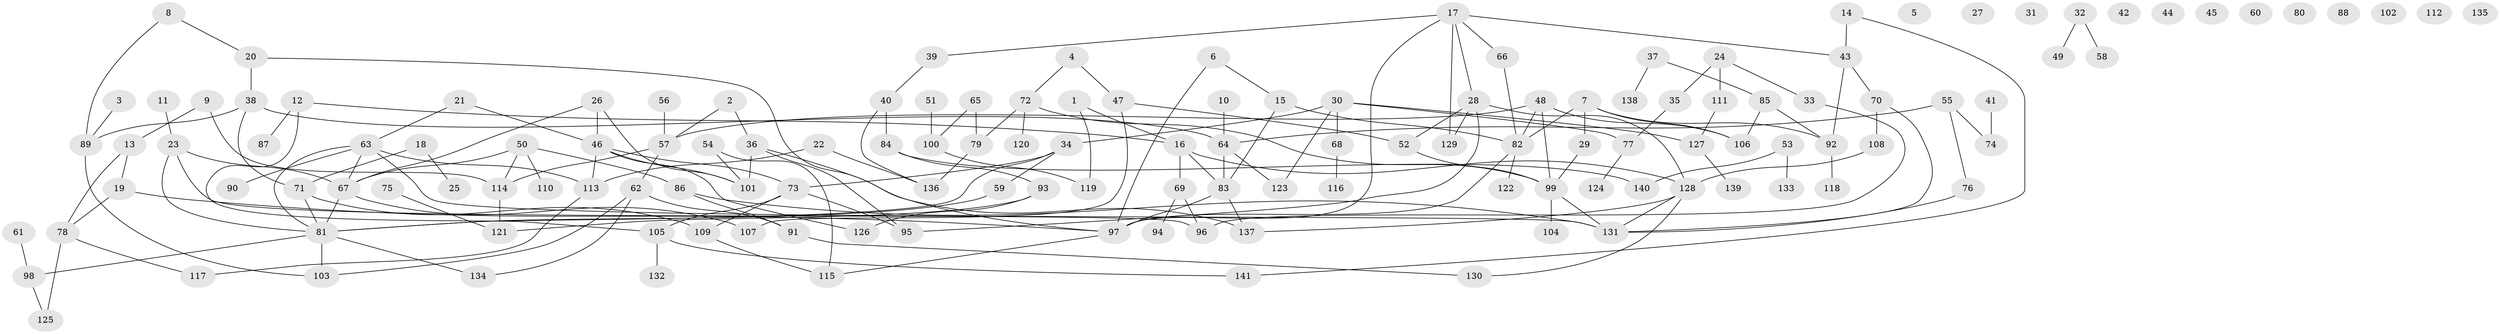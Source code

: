 // coarse degree distribution, {1: 0.2033898305084746, 4: 0.11864406779661017, 3: 0.23728813559322035, 2: 0.15254237288135594, 5: 0.1016949152542373, 7: 0.0847457627118644, 8: 0.01694915254237288, 6: 0.05084745762711865, 10: 0.01694915254237288, 9: 0.01694915254237288}
// Generated by graph-tools (version 1.1) at 2025/46/03/06/25 01:46:56]
// undirected, 141 vertices, 183 edges
graph export_dot {
graph [start="1"]
  node [color=gray90,style=filled];
  1;
  2;
  3;
  4;
  5;
  6;
  7;
  8;
  9;
  10;
  11;
  12;
  13;
  14;
  15;
  16;
  17;
  18;
  19;
  20;
  21;
  22;
  23;
  24;
  25;
  26;
  27;
  28;
  29;
  30;
  31;
  32;
  33;
  34;
  35;
  36;
  37;
  38;
  39;
  40;
  41;
  42;
  43;
  44;
  45;
  46;
  47;
  48;
  49;
  50;
  51;
  52;
  53;
  54;
  55;
  56;
  57;
  58;
  59;
  60;
  61;
  62;
  63;
  64;
  65;
  66;
  67;
  68;
  69;
  70;
  71;
  72;
  73;
  74;
  75;
  76;
  77;
  78;
  79;
  80;
  81;
  82;
  83;
  84;
  85;
  86;
  87;
  88;
  89;
  90;
  91;
  92;
  93;
  94;
  95;
  96;
  97;
  98;
  99;
  100;
  101;
  102;
  103;
  104;
  105;
  106;
  107;
  108;
  109;
  110;
  111;
  112;
  113;
  114;
  115;
  116;
  117;
  118;
  119;
  120;
  121;
  122;
  123;
  124;
  125;
  126;
  127;
  128;
  129;
  130;
  131;
  132;
  133;
  134;
  135;
  136;
  137;
  138;
  139;
  140;
  141;
  1 -- 16;
  1 -- 119;
  2 -- 36;
  2 -- 57;
  3 -- 89;
  4 -- 47;
  4 -- 72;
  6 -- 15;
  6 -- 97;
  7 -- 29;
  7 -- 82;
  7 -- 92;
  7 -- 106;
  8 -- 20;
  8 -- 89;
  9 -- 13;
  9 -- 114;
  10 -- 64;
  11 -- 23;
  12 -- 16;
  12 -- 87;
  12 -- 105;
  13 -- 19;
  13 -- 78;
  14 -- 43;
  14 -- 141;
  15 -- 82;
  15 -- 83;
  16 -- 69;
  16 -- 83;
  16 -- 128;
  17 -- 28;
  17 -- 39;
  17 -- 43;
  17 -- 66;
  17 -- 97;
  17 -- 129;
  18 -- 25;
  18 -- 71;
  19 -- 78;
  19 -- 97;
  20 -- 38;
  20 -- 97;
  21 -- 46;
  21 -- 63;
  22 -- 113;
  22 -- 136;
  23 -- 67;
  23 -- 81;
  23 -- 96;
  24 -- 33;
  24 -- 35;
  24 -- 111;
  26 -- 46;
  26 -- 67;
  26 -- 101;
  28 -- 52;
  28 -- 95;
  28 -- 128;
  28 -- 129;
  29 -- 99;
  30 -- 34;
  30 -- 68;
  30 -- 77;
  30 -- 123;
  30 -- 127;
  32 -- 49;
  32 -- 58;
  33 -- 96;
  34 -- 59;
  34 -- 73;
  34 -- 81;
  35 -- 77;
  36 -- 95;
  36 -- 101;
  36 -- 137;
  37 -- 85;
  37 -- 138;
  38 -- 64;
  38 -- 71;
  38 -- 89;
  39 -- 40;
  40 -- 84;
  40 -- 136;
  41 -- 74;
  43 -- 70;
  43 -- 92;
  46 -- 73;
  46 -- 101;
  46 -- 113;
  46 -- 126;
  47 -- 52;
  47 -- 107;
  48 -- 57;
  48 -- 82;
  48 -- 99;
  48 -- 106;
  50 -- 67;
  50 -- 86;
  50 -- 110;
  50 -- 114;
  51 -- 100;
  52 -- 99;
  53 -- 133;
  53 -- 140;
  54 -- 101;
  54 -- 115;
  55 -- 64;
  55 -- 74;
  55 -- 76;
  56 -- 57;
  57 -- 62;
  57 -- 114;
  59 -- 81;
  61 -- 98;
  62 -- 91;
  62 -- 103;
  62 -- 134;
  63 -- 67;
  63 -- 81;
  63 -- 90;
  63 -- 113;
  63 -- 131;
  64 -- 83;
  64 -- 123;
  65 -- 79;
  65 -- 100;
  66 -- 82;
  67 -- 81;
  67 -- 107;
  68 -- 116;
  69 -- 94;
  69 -- 96;
  70 -- 108;
  70 -- 131;
  71 -- 81;
  71 -- 109;
  72 -- 79;
  72 -- 99;
  72 -- 120;
  73 -- 95;
  73 -- 105;
  73 -- 109;
  75 -- 121;
  76 -- 131;
  77 -- 124;
  78 -- 117;
  78 -- 125;
  79 -- 136;
  81 -- 98;
  81 -- 103;
  81 -- 134;
  82 -- 97;
  82 -- 122;
  83 -- 97;
  83 -- 137;
  84 -- 93;
  84 -- 140;
  85 -- 92;
  85 -- 106;
  86 -- 91;
  86 -- 131;
  89 -- 103;
  91 -- 130;
  92 -- 118;
  93 -- 121;
  93 -- 126;
  97 -- 115;
  98 -- 125;
  99 -- 104;
  99 -- 131;
  100 -- 119;
  105 -- 132;
  105 -- 141;
  108 -- 128;
  109 -- 115;
  111 -- 127;
  113 -- 117;
  114 -- 121;
  127 -- 139;
  128 -- 130;
  128 -- 131;
  128 -- 137;
}
